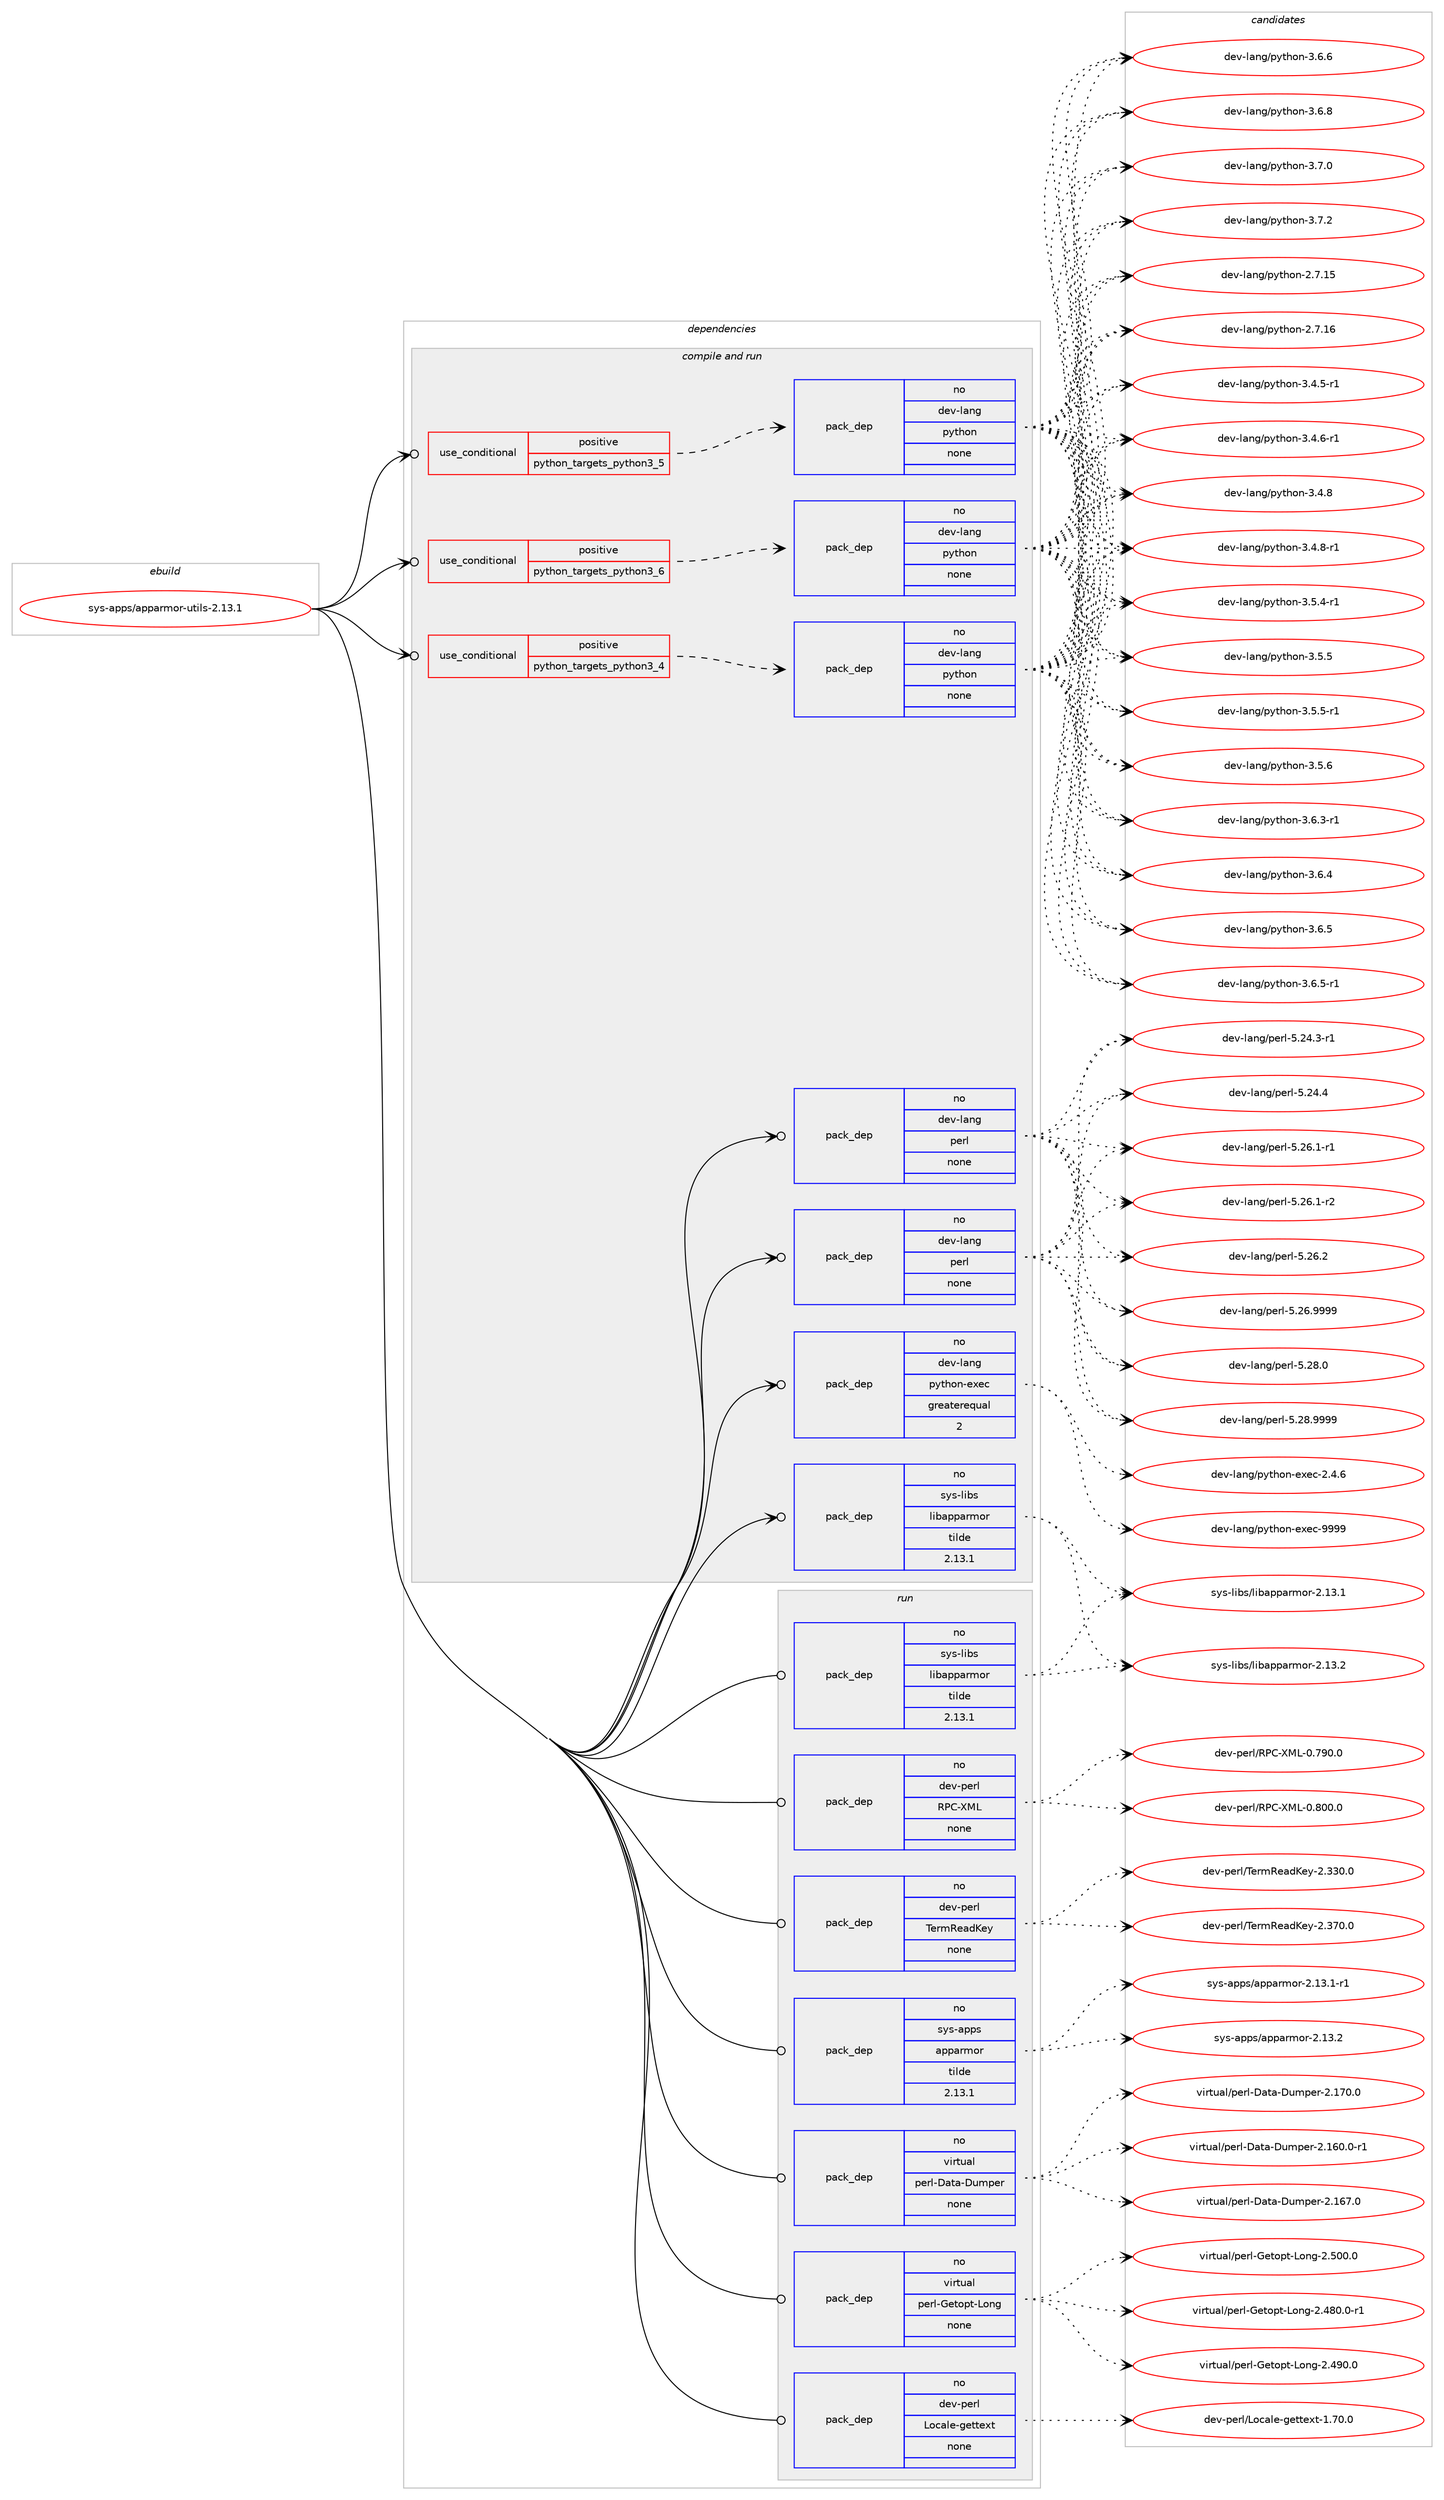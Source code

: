 digraph prolog {

# *************
# Graph options
# *************

newrank=true;
concentrate=true;
compound=true;
graph [rankdir=LR,fontname=Helvetica,fontsize=10,ranksep=1.5];#, ranksep=2.5, nodesep=0.2];
edge  [arrowhead=vee];
node  [fontname=Helvetica,fontsize=10];

# **********
# The ebuild
# **********

subgraph cluster_leftcol {
color=gray;
rank=same;
label=<<i>ebuild</i>>;
id [label="sys-apps/apparmor-utils-2.13.1", color=red, width=4, href="../sys-apps/apparmor-utils-2.13.1.svg"];
}

# ****************
# The dependencies
# ****************

subgraph cluster_midcol {
color=gray;
label=<<i>dependencies</i>>;
subgraph cluster_compile {
fillcolor="#eeeeee";
style=filled;
label=<<i>compile</i>>;
}
subgraph cluster_compileandrun {
fillcolor="#eeeeee";
style=filled;
label=<<i>compile and run</i>>;
subgraph cond455643 {
dependency1709511 [label=<<TABLE BORDER="0" CELLBORDER="1" CELLSPACING="0" CELLPADDING="4"><TR><TD ROWSPAN="3" CELLPADDING="10">use_conditional</TD></TR><TR><TD>positive</TD></TR><TR><TD>python_targets_python3_4</TD></TR></TABLE>>, shape=none, color=red];
subgraph pack1225942 {
dependency1709512 [label=<<TABLE BORDER="0" CELLBORDER="1" CELLSPACING="0" CELLPADDING="4" WIDTH="220"><TR><TD ROWSPAN="6" CELLPADDING="30">pack_dep</TD></TR><TR><TD WIDTH="110">no</TD></TR><TR><TD>dev-lang</TD></TR><TR><TD>python</TD></TR><TR><TD>none</TD></TR><TR><TD></TD></TR></TABLE>>, shape=none, color=blue];
}
dependency1709511:e -> dependency1709512:w [weight=20,style="dashed",arrowhead="vee"];
}
id:e -> dependency1709511:w [weight=20,style="solid",arrowhead="odotvee"];
subgraph cond455644 {
dependency1709513 [label=<<TABLE BORDER="0" CELLBORDER="1" CELLSPACING="0" CELLPADDING="4"><TR><TD ROWSPAN="3" CELLPADDING="10">use_conditional</TD></TR><TR><TD>positive</TD></TR><TR><TD>python_targets_python3_5</TD></TR></TABLE>>, shape=none, color=red];
subgraph pack1225943 {
dependency1709514 [label=<<TABLE BORDER="0" CELLBORDER="1" CELLSPACING="0" CELLPADDING="4" WIDTH="220"><TR><TD ROWSPAN="6" CELLPADDING="30">pack_dep</TD></TR><TR><TD WIDTH="110">no</TD></TR><TR><TD>dev-lang</TD></TR><TR><TD>python</TD></TR><TR><TD>none</TD></TR><TR><TD></TD></TR></TABLE>>, shape=none, color=blue];
}
dependency1709513:e -> dependency1709514:w [weight=20,style="dashed",arrowhead="vee"];
}
id:e -> dependency1709513:w [weight=20,style="solid",arrowhead="odotvee"];
subgraph cond455645 {
dependency1709515 [label=<<TABLE BORDER="0" CELLBORDER="1" CELLSPACING="0" CELLPADDING="4"><TR><TD ROWSPAN="3" CELLPADDING="10">use_conditional</TD></TR><TR><TD>positive</TD></TR><TR><TD>python_targets_python3_6</TD></TR></TABLE>>, shape=none, color=red];
subgraph pack1225944 {
dependency1709516 [label=<<TABLE BORDER="0" CELLBORDER="1" CELLSPACING="0" CELLPADDING="4" WIDTH="220"><TR><TD ROWSPAN="6" CELLPADDING="30">pack_dep</TD></TR><TR><TD WIDTH="110">no</TD></TR><TR><TD>dev-lang</TD></TR><TR><TD>python</TD></TR><TR><TD>none</TD></TR><TR><TD></TD></TR></TABLE>>, shape=none, color=blue];
}
dependency1709515:e -> dependency1709516:w [weight=20,style="dashed",arrowhead="vee"];
}
id:e -> dependency1709515:w [weight=20,style="solid",arrowhead="odotvee"];
subgraph pack1225945 {
dependency1709517 [label=<<TABLE BORDER="0" CELLBORDER="1" CELLSPACING="0" CELLPADDING="4" WIDTH="220"><TR><TD ROWSPAN="6" CELLPADDING="30">pack_dep</TD></TR><TR><TD WIDTH="110">no</TD></TR><TR><TD>dev-lang</TD></TR><TR><TD>perl</TD></TR><TR><TD>none</TD></TR><TR><TD></TD></TR></TABLE>>, shape=none, color=blue];
}
id:e -> dependency1709517:w [weight=20,style="solid",arrowhead="odotvee"];
subgraph pack1225946 {
dependency1709518 [label=<<TABLE BORDER="0" CELLBORDER="1" CELLSPACING="0" CELLPADDING="4" WIDTH="220"><TR><TD ROWSPAN="6" CELLPADDING="30">pack_dep</TD></TR><TR><TD WIDTH="110">no</TD></TR><TR><TD>dev-lang</TD></TR><TR><TD>perl</TD></TR><TR><TD>none</TD></TR><TR><TD></TD></TR></TABLE>>, shape=none, color=blue];
}
id:e -> dependency1709518:w [weight=20,style="solid",arrowhead="odotvee"];
subgraph pack1225947 {
dependency1709519 [label=<<TABLE BORDER="0" CELLBORDER="1" CELLSPACING="0" CELLPADDING="4" WIDTH="220"><TR><TD ROWSPAN="6" CELLPADDING="30">pack_dep</TD></TR><TR><TD WIDTH="110">no</TD></TR><TR><TD>dev-lang</TD></TR><TR><TD>python-exec</TD></TR><TR><TD>greaterequal</TD></TR><TR><TD>2</TD></TR></TABLE>>, shape=none, color=blue];
}
id:e -> dependency1709519:w [weight=20,style="solid",arrowhead="odotvee"];
subgraph pack1225948 {
dependency1709520 [label=<<TABLE BORDER="0" CELLBORDER="1" CELLSPACING="0" CELLPADDING="4" WIDTH="220"><TR><TD ROWSPAN="6" CELLPADDING="30">pack_dep</TD></TR><TR><TD WIDTH="110">no</TD></TR><TR><TD>sys-libs</TD></TR><TR><TD>libapparmor</TD></TR><TR><TD>tilde</TD></TR><TR><TD>2.13.1</TD></TR></TABLE>>, shape=none, color=blue];
}
id:e -> dependency1709520:w [weight=20,style="solid",arrowhead="odotvee"];
}
subgraph cluster_run {
fillcolor="#eeeeee";
style=filled;
label=<<i>run</i>>;
subgraph pack1225949 {
dependency1709521 [label=<<TABLE BORDER="0" CELLBORDER="1" CELLSPACING="0" CELLPADDING="4" WIDTH="220"><TR><TD ROWSPAN="6" CELLPADDING="30">pack_dep</TD></TR><TR><TD WIDTH="110">no</TD></TR><TR><TD>dev-perl</TD></TR><TR><TD>Locale-gettext</TD></TR><TR><TD>none</TD></TR><TR><TD></TD></TR></TABLE>>, shape=none, color=blue];
}
id:e -> dependency1709521:w [weight=20,style="solid",arrowhead="odot"];
subgraph pack1225950 {
dependency1709522 [label=<<TABLE BORDER="0" CELLBORDER="1" CELLSPACING="0" CELLPADDING="4" WIDTH="220"><TR><TD ROWSPAN="6" CELLPADDING="30">pack_dep</TD></TR><TR><TD WIDTH="110">no</TD></TR><TR><TD>dev-perl</TD></TR><TR><TD>RPC-XML</TD></TR><TR><TD>none</TD></TR><TR><TD></TD></TR></TABLE>>, shape=none, color=blue];
}
id:e -> dependency1709522:w [weight=20,style="solid",arrowhead="odot"];
subgraph pack1225951 {
dependency1709523 [label=<<TABLE BORDER="0" CELLBORDER="1" CELLSPACING="0" CELLPADDING="4" WIDTH="220"><TR><TD ROWSPAN="6" CELLPADDING="30">pack_dep</TD></TR><TR><TD WIDTH="110">no</TD></TR><TR><TD>dev-perl</TD></TR><TR><TD>TermReadKey</TD></TR><TR><TD>none</TD></TR><TR><TD></TD></TR></TABLE>>, shape=none, color=blue];
}
id:e -> dependency1709523:w [weight=20,style="solid",arrowhead="odot"];
subgraph pack1225952 {
dependency1709524 [label=<<TABLE BORDER="0" CELLBORDER="1" CELLSPACING="0" CELLPADDING="4" WIDTH="220"><TR><TD ROWSPAN="6" CELLPADDING="30">pack_dep</TD></TR><TR><TD WIDTH="110">no</TD></TR><TR><TD>sys-apps</TD></TR><TR><TD>apparmor</TD></TR><TR><TD>tilde</TD></TR><TR><TD>2.13.1</TD></TR></TABLE>>, shape=none, color=blue];
}
id:e -> dependency1709524:w [weight=20,style="solid",arrowhead="odot"];
subgraph pack1225953 {
dependency1709525 [label=<<TABLE BORDER="0" CELLBORDER="1" CELLSPACING="0" CELLPADDING="4" WIDTH="220"><TR><TD ROWSPAN="6" CELLPADDING="30">pack_dep</TD></TR><TR><TD WIDTH="110">no</TD></TR><TR><TD>sys-libs</TD></TR><TR><TD>libapparmor</TD></TR><TR><TD>tilde</TD></TR><TR><TD>2.13.1</TD></TR></TABLE>>, shape=none, color=blue];
}
id:e -> dependency1709525:w [weight=20,style="solid",arrowhead="odot"];
subgraph pack1225954 {
dependency1709526 [label=<<TABLE BORDER="0" CELLBORDER="1" CELLSPACING="0" CELLPADDING="4" WIDTH="220"><TR><TD ROWSPAN="6" CELLPADDING="30">pack_dep</TD></TR><TR><TD WIDTH="110">no</TD></TR><TR><TD>virtual</TD></TR><TR><TD>perl-Data-Dumper</TD></TR><TR><TD>none</TD></TR><TR><TD></TD></TR></TABLE>>, shape=none, color=blue];
}
id:e -> dependency1709526:w [weight=20,style="solid",arrowhead="odot"];
subgraph pack1225955 {
dependency1709527 [label=<<TABLE BORDER="0" CELLBORDER="1" CELLSPACING="0" CELLPADDING="4" WIDTH="220"><TR><TD ROWSPAN="6" CELLPADDING="30">pack_dep</TD></TR><TR><TD WIDTH="110">no</TD></TR><TR><TD>virtual</TD></TR><TR><TD>perl-Getopt-Long</TD></TR><TR><TD>none</TD></TR><TR><TD></TD></TR></TABLE>>, shape=none, color=blue];
}
id:e -> dependency1709527:w [weight=20,style="solid",arrowhead="odot"];
}
}

# **************
# The candidates
# **************

subgraph cluster_choices {
rank=same;
color=gray;
label=<<i>candidates</i>>;

subgraph choice1225942 {
color=black;
nodesep=1;
choice10010111845108971101034711212111610411111045504655464953 [label="dev-lang/python-2.7.15", color=red, width=4,href="../dev-lang/python-2.7.15.svg"];
choice10010111845108971101034711212111610411111045504655464954 [label="dev-lang/python-2.7.16", color=red, width=4,href="../dev-lang/python-2.7.16.svg"];
choice1001011184510897110103471121211161041111104551465246534511449 [label="dev-lang/python-3.4.5-r1", color=red, width=4,href="../dev-lang/python-3.4.5-r1.svg"];
choice1001011184510897110103471121211161041111104551465246544511449 [label="dev-lang/python-3.4.6-r1", color=red, width=4,href="../dev-lang/python-3.4.6-r1.svg"];
choice100101118451089711010347112121116104111110455146524656 [label="dev-lang/python-3.4.8", color=red, width=4,href="../dev-lang/python-3.4.8.svg"];
choice1001011184510897110103471121211161041111104551465246564511449 [label="dev-lang/python-3.4.8-r1", color=red, width=4,href="../dev-lang/python-3.4.8-r1.svg"];
choice1001011184510897110103471121211161041111104551465346524511449 [label="dev-lang/python-3.5.4-r1", color=red, width=4,href="../dev-lang/python-3.5.4-r1.svg"];
choice100101118451089711010347112121116104111110455146534653 [label="dev-lang/python-3.5.5", color=red, width=4,href="../dev-lang/python-3.5.5.svg"];
choice1001011184510897110103471121211161041111104551465346534511449 [label="dev-lang/python-3.5.5-r1", color=red, width=4,href="../dev-lang/python-3.5.5-r1.svg"];
choice100101118451089711010347112121116104111110455146534654 [label="dev-lang/python-3.5.6", color=red, width=4,href="../dev-lang/python-3.5.6.svg"];
choice1001011184510897110103471121211161041111104551465446514511449 [label="dev-lang/python-3.6.3-r1", color=red, width=4,href="../dev-lang/python-3.6.3-r1.svg"];
choice100101118451089711010347112121116104111110455146544652 [label="dev-lang/python-3.6.4", color=red, width=4,href="../dev-lang/python-3.6.4.svg"];
choice100101118451089711010347112121116104111110455146544653 [label="dev-lang/python-3.6.5", color=red, width=4,href="../dev-lang/python-3.6.5.svg"];
choice1001011184510897110103471121211161041111104551465446534511449 [label="dev-lang/python-3.6.5-r1", color=red, width=4,href="../dev-lang/python-3.6.5-r1.svg"];
choice100101118451089711010347112121116104111110455146544654 [label="dev-lang/python-3.6.6", color=red, width=4,href="../dev-lang/python-3.6.6.svg"];
choice100101118451089711010347112121116104111110455146544656 [label="dev-lang/python-3.6.8", color=red, width=4,href="../dev-lang/python-3.6.8.svg"];
choice100101118451089711010347112121116104111110455146554648 [label="dev-lang/python-3.7.0", color=red, width=4,href="../dev-lang/python-3.7.0.svg"];
choice100101118451089711010347112121116104111110455146554650 [label="dev-lang/python-3.7.2", color=red, width=4,href="../dev-lang/python-3.7.2.svg"];
dependency1709512:e -> choice10010111845108971101034711212111610411111045504655464953:w [style=dotted,weight="100"];
dependency1709512:e -> choice10010111845108971101034711212111610411111045504655464954:w [style=dotted,weight="100"];
dependency1709512:e -> choice1001011184510897110103471121211161041111104551465246534511449:w [style=dotted,weight="100"];
dependency1709512:e -> choice1001011184510897110103471121211161041111104551465246544511449:w [style=dotted,weight="100"];
dependency1709512:e -> choice100101118451089711010347112121116104111110455146524656:w [style=dotted,weight="100"];
dependency1709512:e -> choice1001011184510897110103471121211161041111104551465246564511449:w [style=dotted,weight="100"];
dependency1709512:e -> choice1001011184510897110103471121211161041111104551465346524511449:w [style=dotted,weight="100"];
dependency1709512:e -> choice100101118451089711010347112121116104111110455146534653:w [style=dotted,weight="100"];
dependency1709512:e -> choice1001011184510897110103471121211161041111104551465346534511449:w [style=dotted,weight="100"];
dependency1709512:e -> choice100101118451089711010347112121116104111110455146534654:w [style=dotted,weight="100"];
dependency1709512:e -> choice1001011184510897110103471121211161041111104551465446514511449:w [style=dotted,weight="100"];
dependency1709512:e -> choice100101118451089711010347112121116104111110455146544652:w [style=dotted,weight="100"];
dependency1709512:e -> choice100101118451089711010347112121116104111110455146544653:w [style=dotted,weight="100"];
dependency1709512:e -> choice1001011184510897110103471121211161041111104551465446534511449:w [style=dotted,weight="100"];
dependency1709512:e -> choice100101118451089711010347112121116104111110455146544654:w [style=dotted,weight="100"];
dependency1709512:e -> choice100101118451089711010347112121116104111110455146544656:w [style=dotted,weight="100"];
dependency1709512:e -> choice100101118451089711010347112121116104111110455146554648:w [style=dotted,weight="100"];
dependency1709512:e -> choice100101118451089711010347112121116104111110455146554650:w [style=dotted,weight="100"];
}
subgraph choice1225943 {
color=black;
nodesep=1;
choice10010111845108971101034711212111610411111045504655464953 [label="dev-lang/python-2.7.15", color=red, width=4,href="../dev-lang/python-2.7.15.svg"];
choice10010111845108971101034711212111610411111045504655464954 [label="dev-lang/python-2.7.16", color=red, width=4,href="../dev-lang/python-2.7.16.svg"];
choice1001011184510897110103471121211161041111104551465246534511449 [label="dev-lang/python-3.4.5-r1", color=red, width=4,href="../dev-lang/python-3.4.5-r1.svg"];
choice1001011184510897110103471121211161041111104551465246544511449 [label="dev-lang/python-3.4.6-r1", color=red, width=4,href="../dev-lang/python-3.4.6-r1.svg"];
choice100101118451089711010347112121116104111110455146524656 [label="dev-lang/python-3.4.8", color=red, width=4,href="../dev-lang/python-3.4.8.svg"];
choice1001011184510897110103471121211161041111104551465246564511449 [label="dev-lang/python-3.4.8-r1", color=red, width=4,href="../dev-lang/python-3.4.8-r1.svg"];
choice1001011184510897110103471121211161041111104551465346524511449 [label="dev-lang/python-3.5.4-r1", color=red, width=4,href="../dev-lang/python-3.5.4-r1.svg"];
choice100101118451089711010347112121116104111110455146534653 [label="dev-lang/python-3.5.5", color=red, width=4,href="../dev-lang/python-3.5.5.svg"];
choice1001011184510897110103471121211161041111104551465346534511449 [label="dev-lang/python-3.5.5-r1", color=red, width=4,href="../dev-lang/python-3.5.5-r1.svg"];
choice100101118451089711010347112121116104111110455146534654 [label="dev-lang/python-3.5.6", color=red, width=4,href="../dev-lang/python-3.5.6.svg"];
choice1001011184510897110103471121211161041111104551465446514511449 [label="dev-lang/python-3.6.3-r1", color=red, width=4,href="../dev-lang/python-3.6.3-r1.svg"];
choice100101118451089711010347112121116104111110455146544652 [label="dev-lang/python-3.6.4", color=red, width=4,href="../dev-lang/python-3.6.4.svg"];
choice100101118451089711010347112121116104111110455146544653 [label="dev-lang/python-3.6.5", color=red, width=4,href="../dev-lang/python-3.6.5.svg"];
choice1001011184510897110103471121211161041111104551465446534511449 [label="dev-lang/python-3.6.5-r1", color=red, width=4,href="../dev-lang/python-3.6.5-r1.svg"];
choice100101118451089711010347112121116104111110455146544654 [label="dev-lang/python-3.6.6", color=red, width=4,href="../dev-lang/python-3.6.6.svg"];
choice100101118451089711010347112121116104111110455146544656 [label="dev-lang/python-3.6.8", color=red, width=4,href="../dev-lang/python-3.6.8.svg"];
choice100101118451089711010347112121116104111110455146554648 [label="dev-lang/python-3.7.0", color=red, width=4,href="../dev-lang/python-3.7.0.svg"];
choice100101118451089711010347112121116104111110455146554650 [label="dev-lang/python-3.7.2", color=red, width=4,href="../dev-lang/python-3.7.2.svg"];
dependency1709514:e -> choice10010111845108971101034711212111610411111045504655464953:w [style=dotted,weight="100"];
dependency1709514:e -> choice10010111845108971101034711212111610411111045504655464954:w [style=dotted,weight="100"];
dependency1709514:e -> choice1001011184510897110103471121211161041111104551465246534511449:w [style=dotted,weight="100"];
dependency1709514:e -> choice1001011184510897110103471121211161041111104551465246544511449:w [style=dotted,weight="100"];
dependency1709514:e -> choice100101118451089711010347112121116104111110455146524656:w [style=dotted,weight="100"];
dependency1709514:e -> choice1001011184510897110103471121211161041111104551465246564511449:w [style=dotted,weight="100"];
dependency1709514:e -> choice1001011184510897110103471121211161041111104551465346524511449:w [style=dotted,weight="100"];
dependency1709514:e -> choice100101118451089711010347112121116104111110455146534653:w [style=dotted,weight="100"];
dependency1709514:e -> choice1001011184510897110103471121211161041111104551465346534511449:w [style=dotted,weight="100"];
dependency1709514:e -> choice100101118451089711010347112121116104111110455146534654:w [style=dotted,weight="100"];
dependency1709514:e -> choice1001011184510897110103471121211161041111104551465446514511449:w [style=dotted,weight="100"];
dependency1709514:e -> choice100101118451089711010347112121116104111110455146544652:w [style=dotted,weight="100"];
dependency1709514:e -> choice100101118451089711010347112121116104111110455146544653:w [style=dotted,weight="100"];
dependency1709514:e -> choice1001011184510897110103471121211161041111104551465446534511449:w [style=dotted,weight="100"];
dependency1709514:e -> choice100101118451089711010347112121116104111110455146544654:w [style=dotted,weight="100"];
dependency1709514:e -> choice100101118451089711010347112121116104111110455146544656:w [style=dotted,weight="100"];
dependency1709514:e -> choice100101118451089711010347112121116104111110455146554648:w [style=dotted,weight="100"];
dependency1709514:e -> choice100101118451089711010347112121116104111110455146554650:w [style=dotted,weight="100"];
}
subgraph choice1225944 {
color=black;
nodesep=1;
choice10010111845108971101034711212111610411111045504655464953 [label="dev-lang/python-2.7.15", color=red, width=4,href="../dev-lang/python-2.7.15.svg"];
choice10010111845108971101034711212111610411111045504655464954 [label="dev-lang/python-2.7.16", color=red, width=4,href="../dev-lang/python-2.7.16.svg"];
choice1001011184510897110103471121211161041111104551465246534511449 [label="dev-lang/python-3.4.5-r1", color=red, width=4,href="../dev-lang/python-3.4.5-r1.svg"];
choice1001011184510897110103471121211161041111104551465246544511449 [label="dev-lang/python-3.4.6-r1", color=red, width=4,href="../dev-lang/python-3.4.6-r1.svg"];
choice100101118451089711010347112121116104111110455146524656 [label="dev-lang/python-3.4.8", color=red, width=4,href="../dev-lang/python-3.4.8.svg"];
choice1001011184510897110103471121211161041111104551465246564511449 [label="dev-lang/python-3.4.8-r1", color=red, width=4,href="../dev-lang/python-3.4.8-r1.svg"];
choice1001011184510897110103471121211161041111104551465346524511449 [label="dev-lang/python-3.5.4-r1", color=red, width=4,href="../dev-lang/python-3.5.4-r1.svg"];
choice100101118451089711010347112121116104111110455146534653 [label="dev-lang/python-3.5.5", color=red, width=4,href="../dev-lang/python-3.5.5.svg"];
choice1001011184510897110103471121211161041111104551465346534511449 [label="dev-lang/python-3.5.5-r1", color=red, width=4,href="../dev-lang/python-3.5.5-r1.svg"];
choice100101118451089711010347112121116104111110455146534654 [label="dev-lang/python-3.5.6", color=red, width=4,href="../dev-lang/python-3.5.6.svg"];
choice1001011184510897110103471121211161041111104551465446514511449 [label="dev-lang/python-3.6.3-r1", color=red, width=4,href="../dev-lang/python-3.6.3-r1.svg"];
choice100101118451089711010347112121116104111110455146544652 [label="dev-lang/python-3.6.4", color=red, width=4,href="../dev-lang/python-3.6.4.svg"];
choice100101118451089711010347112121116104111110455146544653 [label="dev-lang/python-3.6.5", color=red, width=4,href="../dev-lang/python-3.6.5.svg"];
choice1001011184510897110103471121211161041111104551465446534511449 [label="dev-lang/python-3.6.5-r1", color=red, width=4,href="../dev-lang/python-3.6.5-r1.svg"];
choice100101118451089711010347112121116104111110455146544654 [label="dev-lang/python-3.6.6", color=red, width=4,href="../dev-lang/python-3.6.6.svg"];
choice100101118451089711010347112121116104111110455146544656 [label="dev-lang/python-3.6.8", color=red, width=4,href="../dev-lang/python-3.6.8.svg"];
choice100101118451089711010347112121116104111110455146554648 [label="dev-lang/python-3.7.0", color=red, width=4,href="../dev-lang/python-3.7.0.svg"];
choice100101118451089711010347112121116104111110455146554650 [label="dev-lang/python-3.7.2", color=red, width=4,href="../dev-lang/python-3.7.2.svg"];
dependency1709516:e -> choice10010111845108971101034711212111610411111045504655464953:w [style=dotted,weight="100"];
dependency1709516:e -> choice10010111845108971101034711212111610411111045504655464954:w [style=dotted,weight="100"];
dependency1709516:e -> choice1001011184510897110103471121211161041111104551465246534511449:w [style=dotted,weight="100"];
dependency1709516:e -> choice1001011184510897110103471121211161041111104551465246544511449:w [style=dotted,weight="100"];
dependency1709516:e -> choice100101118451089711010347112121116104111110455146524656:w [style=dotted,weight="100"];
dependency1709516:e -> choice1001011184510897110103471121211161041111104551465246564511449:w [style=dotted,weight="100"];
dependency1709516:e -> choice1001011184510897110103471121211161041111104551465346524511449:w [style=dotted,weight="100"];
dependency1709516:e -> choice100101118451089711010347112121116104111110455146534653:w [style=dotted,weight="100"];
dependency1709516:e -> choice1001011184510897110103471121211161041111104551465346534511449:w [style=dotted,weight="100"];
dependency1709516:e -> choice100101118451089711010347112121116104111110455146534654:w [style=dotted,weight="100"];
dependency1709516:e -> choice1001011184510897110103471121211161041111104551465446514511449:w [style=dotted,weight="100"];
dependency1709516:e -> choice100101118451089711010347112121116104111110455146544652:w [style=dotted,weight="100"];
dependency1709516:e -> choice100101118451089711010347112121116104111110455146544653:w [style=dotted,weight="100"];
dependency1709516:e -> choice1001011184510897110103471121211161041111104551465446534511449:w [style=dotted,weight="100"];
dependency1709516:e -> choice100101118451089711010347112121116104111110455146544654:w [style=dotted,weight="100"];
dependency1709516:e -> choice100101118451089711010347112121116104111110455146544656:w [style=dotted,weight="100"];
dependency1709516:e -> choice100101118451089711010347112121116104111110455146554648:w [style=dotted,weight="100"];
dependency1709516:e -> choice100101118451089711010347112121116104111110455146554650:w [style=dotted,weight="100"];
}
subgraph choice1225945 {
color=black;
nodesep=1;
choice100101118451089711010347112101114108455346505246514511449 [label="dev-lang/perl-5.24.3-r1", color=red, width=4,href="../dev-lang/perl-5.24.3-r1.svg"];
choice10010111845108971101034711210111410845534650524652 [label="dev-lang/perl-5.24.4", color=red, width=4,href="../dev-lang/perl-5.24.4.svg"];
choice100101118451089711010347112101114108455346505446494511449 [label="dev-lang/perl-5.26.1-r1", color=red, width=4,href="../dev-lang/perl-5.26.1-r1.svg"];
choice100101118451089711010347112101114108455346505446494511450 [label="dev-lang/perl-5.26.1-r2", color=red, width=4,href="../dev-lang/perl-5.26.1-r2.svg"];
choice10010111845108971101034711210111410845534650544650 [label="dev-lang/perl-5.26.2", color=red, width=4,href="../dev-lang/perl-5.26.2.svg"];
choice10010111845108971101034711210111410845534650544657575757 [label="dev-lang/perl-5.26.9999", color=red, width=4,href="../dev-lang/perl-5.26.9999.svg"];
choice10010111845108971101034711210111410845534650564648 [label="dev-lang/perl-5.28.0", color=red, width=4,href="../dev-lang/perl-5.28.0.svg"];
choice10010111845108971101034711210111410845534650564657575757 [label="dev-lang/perl-5.28.9999", color=red, width=4,href="../dev-lang/perl-5.28.9999.svg"];
dependency1709517:e -> choice100101118451089711010347112101114108455346505246514511449:w [style=dotted,weight="100"];
dependency1709517:e -> choice10010111845108971101034711210111410845534650524652:w [style=dotted,weight="100"];
dependency1709517:e -> choice100101118451089711010347112101114108455346505446494511449:w [style=dotted,weight="100"];
dependency1709517:e -> choice100101118451089711010347112101114108455346505446494511450:w [style=dotted,weight="100"];
dependency1709517:e -> choice10010111845108971101034711210111410845534650544650:w [style=dotted,weight="100"];
dependency1709517:e -> choice10010111845108971101034711210111410845534650544657575757:w [style=dotted,weight="100"];
dependency1709517:e -> choice10010111845108971101034711210111410845534650564648:w [style=dotted,weight="100"];
dependency1709517:e -> choice10010111845108971101034711210111410845534650564657575757:w [style=dotted,weight="100"];
}
subgraph choice1225946 {
color=black;
nodesep=1;
choice100101118451089711010347112101114108455346505246514511449 [label="dev-lang/perl-5.24.3-r1", color=red, width=4,href="../dev-lang/perl-5.24.3-r1.svg"];
choice10010111845108971101034711210111410845534650524652 [label="dev-lang/perl-5.24.4", color=red, width=4,href="../dev-lang/perl-5.24.4.svg"];
choice100101118451089711010347112101114108455346505446494511449 [label="dev-lang/perl-5.26.1-r1", color=red, width=4,href="../dev-lang/perl-5.26.1-r1.svg"];
choice100101118451089711010347112101114108455346505446494511450 [label="dev-lang/perl-5.26.1-r2", color=red, width=4,href="../dev-lang/perl-5.26.1-r2.svg"];
choice10010111845108971101034711210111410845534650544650 [label="dev-lang/perl-5.26.2", color=red, width=4,href="../dev-lang/perl-5.26.2.svg"];
choice10010111845108971101034711210111410845534650544657575757 [label="dev-lang/perl-5.26.9999", color=red, width=4,href="../dev-lang/perl-5.26.9999.svg"];
choice10010111845108971101034711210111410845534650564648 [label="dev-lang/perl-5.28.0", color=red, width=4,href="../dev-lang/perl-5.28.0.svg"];
choice10010111845108971101034711210111410845534650564657575757 [label="dev-lang/perl-5.28.9999", color=red, width=4,href="../dev-lang/perl-5.28.9999.svg"];
dependency1709518:e -> choice100101118451089711010347112101114108455346505246514511449:w [style=dotted,weight="100"];
dependency1709518:e -> choice10010111845108971101034711210111410845534650524652:w [style=dotted,weight="100"];
dependency1709518:e -> choice100101118451089711010347112101114108455346505446494511449:w [style=dotted,weight="100"];
dependency1709518:e -> choice100101118451089711010347112101114108455346505446494511450:w [style=dotted,weight="100"];
dependency1709518:e -> choice10010111845108971101034711210111410845534650544650:w [style=dotted,weight="100"];
dependency1709518:e -> choice10010111845108971101034711210111410845534650544657575757:w [style=dotted,weight="100"];
dependency1709518:e -> choice10010111845108971101034711210111410845534650564648:w [style=dotted,weight="100"];
dependency1709518:e -> choice10010111845108971101034711210111410845534650564657575757:w [style=dotted,weight="100"];
}
subgraph choice1225947 {
color=black;
nodesep=1;
choice1001011184510897110103471121211161041111104510112010199455046524654 [label="dev-lang/python-exec-2.4.6", color=red, width=4,href="../dev-lang/python-exec-2.4.6.svg"];
choice10010111845108971101034711212111610411111045101120101994557575757 [label="dev-lang/python-exec-9999", color=red, width=4,href="../dev-lang/python-exec-9999.svg"];
dependency1709519:e -> choice1001011184510897110103471121211161041111104510112010199455046524654:w [style=dotted,weight="100"];
dependency1709519:e -> choice10010111845108971101034711212111610411111045101120101994557575757:w [style=dotted,weight="100"];
}
subgraph choice1225948 {
color=black;
nodesep=1;
choice11512111545108105981154710810598971121129711410911111445504649514649 [label="sys-libs/libapparmor-2.13.1", color=red, width=4,href="../sys-libs/libapparmor-2.13.1.svg"];
choice11512111545108105981154710810598971121129711410911111445504649514650 [label="sys-libs/libapparmor-2.13.2", color=red, width=4,href="../sys-libs/libapparmor-2.13.2.svg"];
dependency1709520:e -> choice11512111545108105981154710810598971121129711410911111445504649514649:w [style=dotted,weight="100"];
dependency1709520:e -> choice11512111545108105981154710810598971121129711410911111445504649514650:w [style=dotted,weight="100"];
}
subgraph choice1225949 {
color=black;
nodesep=1;
choice10010111845112101114108477611199971081014510310111611610112011645494655484648 [label="dev-perl/Locale-gettext-1.70.0", color=red, width=4,href="../dev-perl/Locale-gettext-1.70.0.svg"];
dependency1709521:e -> choice10010111845112101114108477611199971081014510310111611610112011645494655484648:w [style=dotted,weight="100"];
}
subgraph choice1225950 {
color=black;
nodesep=1;
choice1001011184511210111410847828067458877764548465557484648 [label="dev-perl/RPC-XML-0.790.0", color=red, width=4,href="../dev-perl/RPC-XML-0.790.0.svg"];
choice1001011184511210111410847828067458877764548465648484648 [label="dev-perl/RPC-XML-0.800.0", color=red, width=4,href="../dev-perl/RPC-XML-0.800.0.svg"];
dependency1709522:e -> choice1001011184511210111410847828067458877764548465557484648:w [style=dotted,weight="100"];
dependency1709522:e -> choice1001011184511210111410847828067458877764548465648484648:w [style=dotted,weight="100"];
}
subgraph choice1225951 {
color=black;
nodesep=1;
choice1001011184511210111410847841011141098210197100751011214550465151484648 [label="dev-perl/TermReadKey-2.330.0", color=red, width=4,href="../dev-perl/TermReadKey-2.330.0.svg"];
choice1001011184511210111410847841011141098210197100751011214550465155484648 [label="dev-perl/TermReadKey-2.370.0", color=red, width=4,href="../dev-perl/TermReadKey-2.370.0.svg"];
dependency1709523:e -> choice1001011184511210111410847841011141098210197100751011214550465151484648:w [style=dotted,weight="100"];
dependency1709523:e -> choice1001011184511210111410847841011141098210197100751011214550465155484648:w [style=dotted,weight="100"];
}
subgraph choice1225952 {
color=black;
nodesep=1;
choice1151211154597112112115479711211297114109111114455046495146494511449 [label="sys-apps/apparmor-2.13.1-r1", color=red, width=4,href="../sys-apps/apparmor-2.13.1-r1.svg"];
choice115121115459711211211547971121129711410911111445504649514650 [label="sys-apps/apparmor-2.13.2", color=red, width=4,href="../sys-apps/apparmor-2.13.2.svg"];
dependency1709524:e -> choice1151211154597112112115479711211297114109111114455046495146494511449:w [style=dotted,weight="100"];
dependency1709524:e -> choice115121115459711211211547971121129711410911111445504649514650:w [style=dotted,weight="100"];
}
subgraph choice1225953 {
color=black;
nodesep=1;
choice11512111545108105981154710810598971121129711410911111445504649514649 [label="sys-libs/libapparmor-2.13.1", color=red, width=4,href="../sys-libs/libapparmor-2.13.1.svg"];
choice11512111545108105981154710810598971121129711410911111445504649514650 [label="sys-libs/libapparmor-2.13.2", color=red, width=4,href="../sys-libs/libapparmor-2.13.2.svg"];
dependency1709525:e -> choice11512111545108105981154710810598971121129711410911111445504649514649:w [style=dotted,weight="100"];
dependency1709525:e -> choice11512111545108105981154710810598971121129711410911111445504649514650:w [style=dotted,weight="100"];
}
subgraph choice1225954 {
color=black;
nodesep=1;
choice118105114116117971084711210111410845689711697456811710911210111445504649544846484511449 [label="virtual/perl-Data-Dumper-2.160.0-r1", color=red, width=4,href="../virtual/perl-Data-Dumper-2.160.0-r1.svg"];
choice11810511411611797108471121011141084568971169745681171091121011144550464954554648 [label="virtual/perl-Data-Dumper-2.167.0", color=red, width=4,href="../virtual/perl-Data-Dumper-2.167.0.svg"];
choice11810511411611797108471121011141084568971169745681171091121011144550464955484648 [label="virtual/perl-Data-Dumper-2.170.0", color=red, width=4,href="../virtual/perl-Data-Dumper-2.170.0.svg"];
dependency1709526:e -> choice118105114116117971084711210111410845689711697456811710911210111445504649544846484511449:w [style=dotted,weight="100"];
dependency1709526:e -> choice11810511411611797108471121011141084568971169745681171091121011144550464954554648:w [style=dotted,weight="100"];
dependency1709526:e -> choice11810511411611797108471121011141084568971169745681171091121011144550464955484648:w [style=dotted,weight="100"];
}
subgraph choice1225955 {
color=black;
nodesep=1;
choice11810511411611797108471121011141084571101116111112116457611111010345504652564846484511449 [label="virtual/perl-Getopt-Long-2.480.0-r1", color=red, width=4,href="../virtual/perl-Getopt-Long-2.480.0-r1.svg"];
choice1181051141161179710847112101114108457110111611111211645761111101034550465257484648 [label="virtual/perl-Getopt-Long-2.490.0", color=red, width=4,href="../virtual/perl-Getopt-Long-2.490.0.svg"];
choice1181051141161179710847112101114108457110111611111211645761111101034550465348484648 [label="virtual/perl-Getopt-Long-2.500.0", color=red, width=4,href="../virtual/perl-Getopt-Long-2.500.0.svg"];
dependency1709527:e -> choice11810511411611797108471121011141084571101116111112116457611111010345504652564846484511449:w [style=dotted,weight="100"];
dependency1709527:e -> choice1181051141161179710847112101114108457110111611111211645761111101034550465257484648:w [style=dotted,weight="100"];
dependency1709527:e -> choice1181051141161179710847112101114108457110111611111211645761111101034550465348484648:w [style=dotted,weight="100"];
}
}

}

